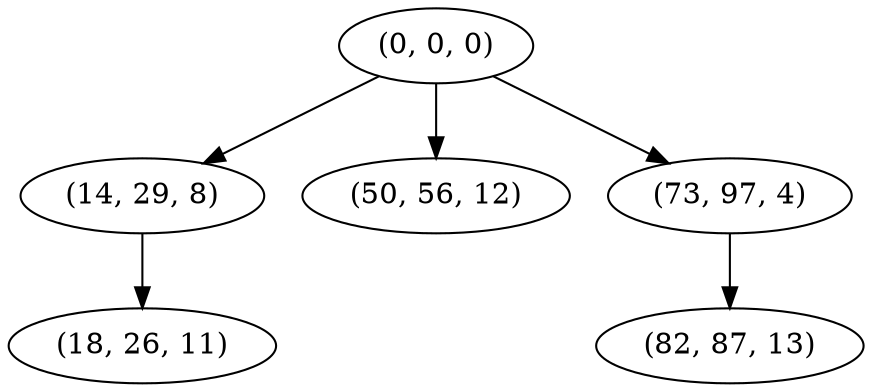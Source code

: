 digraph tree {
    "(0, 0, 0)";
    "(14, 29, 8)";
    "(18, 26, 11)";
    "(50, 56, 12)";
    "(73, 97, 4)";
    "(82, 87, 13)";
    "(0, 0, 0)" -> "(14, 29, 8)";
    "(0, 0, 0)" -> "(50, 56, 12)";
    "(0, 0, 0)" -> "(73, 97, 4)";
    "(14, 29, 8)" -> "(18, 26, 11)";
    "(73, 97, 4)" -> "(82, 87, 13)";
}
